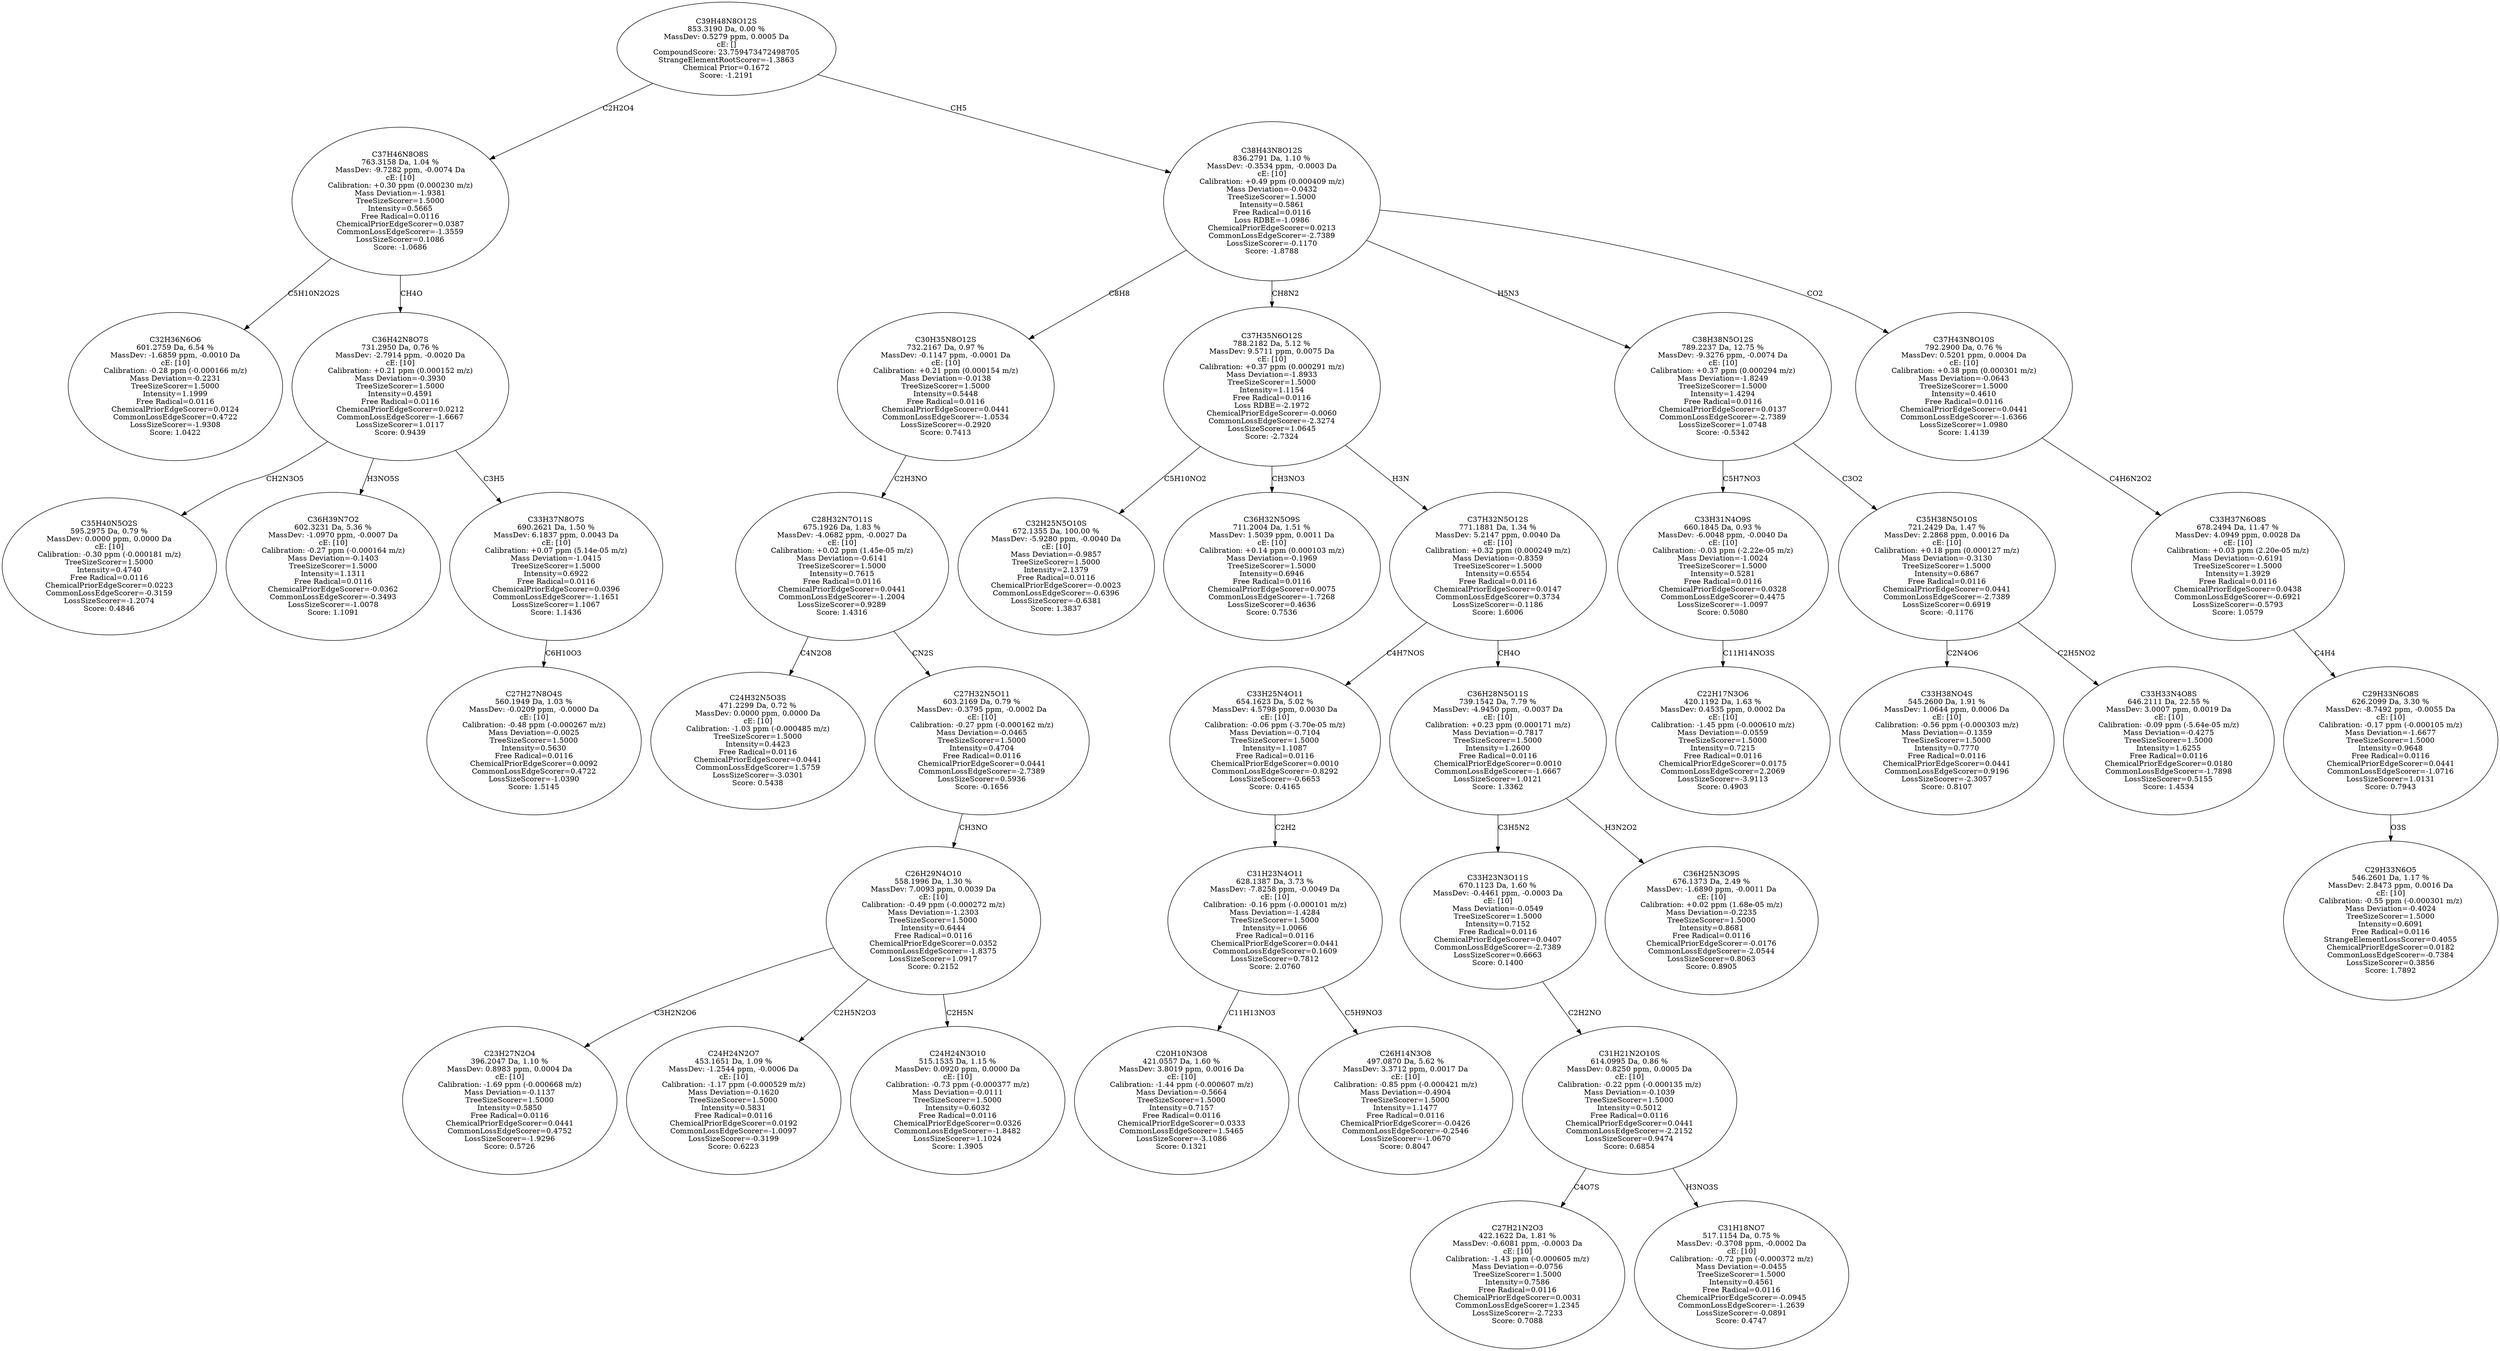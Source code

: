 strict digraph {
v1 [label="C32H36N6O6\n601.2759 Da, 6.54 %\nMassDev: -1.6859 ppm, -0.0010 Da\ncE: [10]\nCalibration: -0.28 ppm (-0.000166 m/z)\nMass Deviation=-0.2231\nTreeSizeScorer=1.5000\nIntensity=1.1999\nFree Radical=0.0116\nChemicalPriorEdgeScorer=0.0124\nCommonLossEdgeScorer=0.4722\nLossSizeScorer=-1.9308\nScore: 1.0422"];
v2 [label="C35H40N5O2S\n595.2975 Da, 0.79 %\nMassDev: 0.0000 ppm, 0.0000 Da\ncE: [10]\nCalibration: -0.30 ppm (-0.000181 m/z)\nTreeSizeScorer=1.5000\nIntensity=0.4740\nFree Radical=0.0116\nChemicalPriorEdgeScorer=0.0223\nCommonLossEdgeScorer=-0.3159\nLossSizeScorer=-1.2074\nScore: 0.4846"];
v3 [label="C36H39N7O2\n602.3231 Da, 5.36 %\nMassDev: -1.0970 ppm, -0.0007 Da\ncE: [10]\nCalibration: -0.27 ppm (-0.000164 m/z)\nMass Deviation=-0.1403\nTreeSizeScorer=1.5000\nIntensity=1.1311\nFree Radical=0.0116\nChemicalPriorEdgeScorer=-0.0362\nCommonLossEdgeScorer=-0.3493\nLossSizeScorer=-1.0078\nScore: 1.1091"];
v4 [label="C27H27N8O4S\n560.1949 Da, 1.03 %\nMassDev: -0.0209 ppm, -0.0000 Da\ncE: [10]\nCalibration: -0.48 ppm (-0.000267 m/z)\nMass Deviation=-0.0025\nTreeSizeScorer=1.5000\nIntensity=0.5630\nFree Radical=0.0116\nChemicalPriorEdgeScorer=0.0092\nCommonLossEdgeScorer=0.4722\nLossSizeScorer=-1.0390\nScore: 1.5145"];
v5 [label="C33H37N8O7S\n690.2621 Da, 1.50 %\nMassDev: 6.1837 ppm, 0.0043 Da\ncE: [10]\nCalibration: +0.07 ppm (5.14e-05 m/z)\nMass Deviation=-1.0415\nTreeSizeScorer=1.5000\nIntensity=0.6922\nFree Radical=0.0116\nChemicalPriorEdgeScorer=0.0396\nCommonLossEdgeScorer=-1.1651\nLossSizeScorer=1.1067\nScore: 1.1436"];
v6 [label="C36H42N8O7S\n731.2950 Da, 0.76 %\nMassDev: -2.7914 ppm, -0.0020 Da\ncE: [10]\nCalibration: +0.21 ppm (0.000152 m/z)\nMass Deviation=-0.3930\nTreeSizeScorer=1.5000\nIntensity=0.4591\nFree Radical=0.0116\nChemicalPriorEdgeScorer=0.0212\nCommonLossEdgeScorer=-1.6667\nLossSizeScorer=1.0117\nScore: 0.9439"];
v7 [label="C37H46N8O8S\n763.3158 Da, 1.04 %\nMassDev: -9.7282 ppm, -0.0074 Da\ncE: [10]\nCalibration: +0.30 ppm (0.000230 m/z)\nMass Deviation=-1.9381\nTreeSizeScorer=1.5000\nIntensity=0.5665\nFree Radical=0.0116\nChemicalPriorEdgeScorer=0.0387\nCommonLossEdgeScorer=-1.3559\nLossSizeScorer=0.1086\nScore: -1.0686"];
v8 [label="C24H32N5O3S\n471.2299 Da, 0.72 %\nMassDev: 0.0000 ppm, 0.0000 Da\ncE: [10]\nCalibration: -1.03 ppm (-0.000485 m/z)\nTreeSizeScorer=1.5000\nIntensity=0.4423\nFree Radical=0.0116\nChemicalPriorEdgeScorer=0.0441\nCommonLossEdgeScorer=1.5759\nLossSizeScorer=-3.0301\nScore: 0.5438"];
v9 [label="C23H27N2O4\n396.2047 Da, 1.10 %\nMassDev: 0.8983 ppm, 0.0004 Da\ncE: [10]\nCalibration: -1.69 ppm (-0.000668 m/z)\nMass Deviation=-0.1137\nTreeSizeScorer=1.5000\nIntensity=0.5850\nFree Radical=0.0116\nChemicalPriorEdgeScorer=0.0441\nCommonLossEdgeScorer=0.4752\nLossSizeScorer=-1.9296\nScore: 0.5726"];
v10 [label="C24H24N2O7\n453.1651 Da, 1.09 %\nMassDev: -1.2544 ppm, -0.0006 Da\ncE: [10]\nCalibration: -1.17 ppm (-0.000529 m/z)\nMass Deviation=-0.1620\nTreeSizeScorer=1.5000\nIntensity=0.5831\nFree Radical=0.0116\nChemicalPriorEdgeScorer=0.0192\nCommonLossEdgeScorer=-1.0097\nLossSizeScorer=-0.3199\nScore: 0.6223"];
v11 [label="C24H24N3O10\n515.1535 Da, 1.15 %\nMassDev: 0.0920 ppm, 0.0000 Da\ncE: [10]\nCalibration: -0.73 ppm (-0.000377 m/z)\nMass Deviation=-0.0111\nTreeSizeScorer=1.5000\nIntensity=0.6032\nFree Radical=0.0116\nChemicalPriorEdgeScorer=0.0326\nCommonLossEdgeScorer=-1.8482\nLossSizeScorer=1.1024\nScore: 1.3905"];
v12 [label="C26H29N4O10\n558.1996 Da, 1.30 %\nMassDev: 7.0093 ppm, 0.0039 Da\ncE: [10]\nCalibration: -0.49 ppm (-0.000272 m/z)\nMass Deviation=-1.2303\nTreeSizeScorer=1.5000\nIntensity=0.6444\nFree Radical=0.0116\nChemicalPriorEdgeScorer=0.0352\nCommonLossEdgeScorer=-1.8375\nLossSizeScorer=1.0917\nScore: 0.2152"];
v13 [label="C27H32N5O11\n603.2169 Da, 0.79 %\nMassDev: -0.3795 ppm, -0.0002 Da\ncE: [10]\nCalibration: -0.27 ppm (-0.000162 m/z)\nMass Deviation=-0.0465\nTreeSizeScorer=1.5000\nIntensity=0.4704\nFree Radical=0.0116\nChemicalPriorEdgeScorer=0.0441\nCommonLossEdgeScorer=-2.7389\nLossSizeScorer=0.5936\nScore: -0.1656"];
v14 [label="C28H32N7O11S\n675.1926 Da, 1.83 %\nMassDev: -4.0682 ppm, -0.0027 Da\ncE: [10]\nCalibration: +0.02 ppm (1.45e-05 m/z)\nMass Deviation=-0.6141\nTreeSizeScorer=1.5000\nIntensity=0.7615\nFree Radical=0.0116\nChemicalPriorEdgeScorer=0.0441\nCommonLossEdgeScorer=-1.2004\nLossSizeScorer=0.9289\nScore: 1.4316"];
v15 [label="C30H35N8O12S\n732.2167 Da, 0.97 %\nMassDev: -0.1147 ppm, -0.0001 Da\ncE: [10]\nCalibration: +0.21 ppm (0.000154 m/z)\nMass Deviation=-0.0138\nTreeSizeScorer=1.5000\nIntensity=0.5448\nFree Radical=0.0116\nChemicalPriorEdgeScorer=0.0441\nCommonLossEdgeScorer=-1.0534\nLossSizeScorer=-0.2920\nScore: 0.7413"];
v16 [label="C32H25N5O10S\n672.1355 Da, 100.00 %\nMassDev: -5.9280 ppm, -0.0040 Da\ncE: [10]\nMass Deviation=-0.9857\nTreeSizeScorer=1.5000\nIntensity=2.1379\nFree Radical=0.0116\nChemicalPriorEdgeScorer=-0.0023\nCommonLossEdgeScorer=-0.6396\nLossSizeScorer=-0.6381\nScore: 1.3837"];
v17 [label="C36H32N5O9S\n711.2004 Da, 1.51 %\nMassDev: 1.5039 ppm, 0.0011 Da\ncE: [10]\nCalibration: +0.14 ppm (0.000103 m/z)\nMass Deviation=-0.1969\nTreeSizeScorer=1.5000\nIntensity=0.6946\nFree Radical=0.0116\nChemicalPriorEdgeScorer=0.0075\nCommonLossEdgeScorer=-1.7268\nLossSizeScorer=0.4636\nScore: 0.7536"];
v18 [label="C20H10N3O8\n421.0557 Da, 1.60 %\nMassDev: 3.8019 ppm, 0.0016 Da\ncE: [10]\nCalibration: -1.44 ppm (-0.000607 m/z)\nMass Deviation=-0.5664\nTreeSizeScorer=1.5000\nIntensity=0.7157\nFree Radical=0.0116\nChemicalPriorEdgeScorer=0.0333\nCommonLossEdgeScorer=1.5465\nLossSizeScorer=-3.1086\nScore: 0.1321"];
v19 [label="C26H14N3O8\n497.0870 Da, 5.62 %\nMassDev: 3.3712 ppm, 0.0017 Da\ncE: [10]\nCalibration: -0.85 ppm (-0.000421 m/z)\nMass Deviation=-0.4904\nTreeSizeScorer=1.5000\nIntensity=1.1477\nFree Radical=0.0116\nChemicalPriorEdgeScorer=-0.0426\nCommonLossEdgeScorer=-0.2546\nLossSizeScorer=-1.0670\nScore: 0.8047"];
v20 [label="C31H23N4O11\n628.1387 Da, 3.73 %\nMassDev: -7.8258 ppm, -0.0049 Da\ncE: [10]\nCalibration: -0.16 ppm (-0.000101 m/z)\nMass Deviation=-1.4284\nTreeSizeScorer=1.5000\nIntensity=1.0066\nFree Radical=0.0116\nChemicalPriorEdgeScorer=0.0441\nCommonLossEdgeScorer=0.1609\nLossSizeScorer=0.7812\nScore: 2.0760"];
v21 [label="C33H25N4O11\n654.1623 Da, 5.02 %\nMassDev: 4.5798 ppm, 0.0030 Da\ncE: [10]\nCalibration: -0.06 ppm (-3.70e-05 m/z)\nMass Deviation=-0.7104\nTreeSizeScorer=1.5000\nIntensity=1.1087\nFree Radical=0.0116\nChemicalPriorEdgeScorer=0.0010\nCommonLossEdgeScorer=-0.8292\nLossSizeScorer=-0.6653\nScore: 0.4165"];
v22 [label="C27H21N2O3\n422.1622 Da, 1.81 %\nMassDev: -0.6081 ppm, -0.0003 Da\ncE: [10]\nCalibration: -1.43 ppm (-0.000605 m/z)\nMass Deviation=-0.0756\nTreeSizeScorer=1.5000\nIntensity=0.7586\nFree Radical=0.0116\nChemicalPriorEdgeScorer=0.0031\nCommonLossEdgeScorer=1.2345\nLossSizeScorer=-2.7233\nScore: 0.7088"];
v23 [label="C31H18NO7\n517.1154 Da, 0.75 %\nMassDev: -0.3708 ppm, -0.0002 Da\ncE: [10]\nCalibration: -0.72 ppm (-0.000372 m/z)\nMass Deviation=-0.0455\nTreeSizeScorer=1.5000\nIntensity=0.4561\nFree Radical=0.0116\nChemicalPriorEdgeScorer=-0.0945\nCommonLossEdgeScorer=-1.2639\nLossSizeScorer=-0.0891\nScore: 0.4747"];
v24 [label="C31H21N2O10S\n614.0995 Da, 0.86 %\nMassDev: 0.8250 ppm, 0.0005 Da\ncE: [10]\nCalibration: -0.22 ppm (-0.000135 m/z)\nMass Deviation=-0.1039\nTreeSizeScorer=1.5000\nIntensity=0.5012\nFree Radical=0.0116\nChemicalPriorEdgeScorer=0.0441\nCommonLossEdgeScorer=-2.2152\nLossSizeScorer=0.9474\nScore: 0.6854"];
v25 [label="C33H23N3O11S\n670.1123 Da, 1.60 %\nMassDev: -0.4461 ppm, -0.0003 Da\ncE: [10]\nMass Deviation=-0.0549\nTreeSizeScorer=1.5000\nIntensity=0.7152\nFree Radical=0.0116\nChemicalPriorEdgeScorer=0.0407\nCommonLossEdgeScorer=-2.7389\nLossSizeScorer=0.6663\nScore: 0.1400"];
v26 [label="C36H25N3O9S\n676.1373 Da, 2.49 %\nMassDev: -1.6890 ppm, -0.0011 Da\ncE: [10]\nCalibration: +0.02 ppm (1.68e-05 m/z)\nMass Deviation=-0.2235\nTreeSizeScorer=1.5000\nIntensity=0.8681\nFree Radical=0.0116\nChemicalPriorEdgeScorer=-0.0176\nCommonLossEdgeScorer=-2.0544\nLossSizeScorer=0.8063\nScore: 0.8905"];
v27 [label="C36H28N5O11S\n739.1542 Da, 7.79 %\nMassDev: -4.9450 ppm, -0.0037 Da\ncE: [10]\nCalibration: +0.23 ppm (0.000171 m/z)\nMass Deviation=-0.7817\nTreeSizeScorer=1.5000\nIntensity=1.2600\nFree Radical=0.0116\nChemicalPriorEdgeScorer=0.0010\nCommonLossEdgeScorer=-1.6667\nLossSizeScorer=1.0121\nScore: 1.3362"];
v28 [label="C37H32N5O12S\n771.1881 Da, 1.34 %\nMassDev: 5.2147 ppm, 0.0040 Da\ncE: [10]\nCalibration: +0.32 ppm (0.000249 m/z)\nMass Deviation=-0.8359\nTreeSizeScorer=1.5000\nIntensity=0.6554\nFree Radical=0.0116\nChemicalPriorEdgeScorer=0.0147\nCommonLossEdgeScorer=0.3734\nLossSizeScorer=-0.1186\nScore: 1.6006"];
v29 [label="C37H35N6O12S\n788.2182 Da, 5.12 %\nMassDev: 9.5711 ppm, 0.0075 Da\ncE: [10]\nCalibration: +0.37 ppm (0.000291 m/z)\nMass Deviation=-1.8933\nTreeSizeScorer=1.5000\nIntensity=1.1154\nFree Radical=0.0116\nLoss RDBE=-2.1972\nChemicalPriorEdgeScorer=-0.0060\nCommonLossEdgeScorer=-2.3274\nLossSizeScorer=1.0645\nScore: -2.7324"];
v30 [label="C22H17N3O6\n420.1192 Da, 1.63 %\nMassDev: 0.4535 ppm, 0.0002 Da\ncE: [10]\nCalibration: -1.45 ppm (-0.000610 m/z)\nMass Deviation=-0.0559\nTreeSizeScorer=1.5000\nIntensity=0.7215\nFree Radical=0.0116\nChemicalPriorEdgeScorer=0.0175\nCommonLossEdgeScorer=2.2069\nLossSizeScorer=-3.9113\nScore: 0.4903"];
v31 [label="C33H31N4O9S\n660.1845 Da, 0.93 %\nMassDev: -6.0048 ppm, -0.0040 Da\ncE: [10]\nCalibration: -0.03 ppm (-2.22e-05 m/z)\nMass Deviation=-1.0024\nTreeSizeScorer=1.5000\nIntensity=0.5281\nFree Radical=0.0116\nChemicalPriorEdgeScorer=0.0328\nCommonLossEdgeScorer=0.4475\nLossSizeScorer=-1.0097\nScore: 0.5080"];
v32 [label="C33H38NO4S\n545.2600 Da, 1.91 %\nMassDev: 1.0644 ppm, 0.0006 Da\ncE: [10]\nCalibration: -0.56 ppm (-0.000303 m/z)\nMass Deviation=-0.1359\nTreeSizeScorer=1.5000\nIntensity=0.7770\nFree Radical=0.0116\nChemicalPriorEdgeScorer=0.0441\nCommonLossEdgeScorer=0.9196\nLossSizeScorer=-2.3057\nScore: 0.8107"];
v33 [label="C33H33N4O8S\n646.2111 Da, 22.55 %\nMassDev: 3.0007 ppm, 0.0019 Da\ncE: [10]\nCalibration: -0.09 ppm (-5.64e-05 m/z)\nMass Deviation=-0.4275\nTreeSizeScorer=1.5000\nIntensity=1.6255\nFree Radical=0.0116\nChemicalPriorEdgeScorer=0.0180\nCommonLossEdgeScorer=-1.7898\nLossSizeScorer=0.5155\nScore: 1.4534"];
v34 [label="C35H38N5O10S\n721.2429 Da, 1.47 %\nMassDev: 2.2868 ppm, 0.0016 Da\ncE: [10]\nCalibration: +0.18 ppm (0.000127 m/z)\nMass Deviation=-0.3130\nTreeSizeScorer=1.5000\nIntensity=0.6867\nFree Radical=0.0116\nChemicalPriorEdgeScorer=0.0441\nCommonLossEdgeScorer=-2.7389\nLossSizeScorer=0.6919\nScore: -0.1176"];
v35 [label="C38H38N5O12S\n789.2237 Da, 12.75 %\nMassDev: -9.3276 ppm, -0.0074 Da\ncE: [10]\nCalibration: +0.37 ppm (0.000294 m/z)\nMass Deviation=-1.8249\nTreeSizeScorer=1.5000\nIntensity=1.4294\nFree Radical=0.0116\nChemicalPriorEdgeScorer=0.0137\nCommonLossEdgeScorer=-2.7389\nLossSizeScorer=1.0748\nScore: -0.5342"];
v36 [label="C29H33N6O5\n546.2601 Da, 1.17 %\nMassDev: 2.8473 ppm, 0.0016 Da\ncE: [10]\nCalibration: -0.55 ppm (-0.000301 m/z)\nMass Deviation=-0.4024\nTreeSizeScorer=1.5000\nIntensity=0.6091\nFree Radical=0.0116\nStrangeElementLossScorer=0.4055\nChemicalPriorEdgeScorer=0.0182\nCommonLossEdgeScorer=-0.7384\nLossSizeScorer=0.3856\nScore: 1.7892"];
v37 [label="C29H33N6O8S\n626.2099 Da, 3.30 %\nMassDev: -8.7492 ppm, -0.0055 Da\ncE: [10]\nCalibration: -0.17 ppm (-0.000105 m/z)\nMass Deviation=-1.6677\nTreeSizeScorer=1.5000\nIntensity=0.9648\nFree Radical=0.0116\nChemicalPriorEdgeScorer=0.0441\nCommonLossEdgeScorer=-1.0716\nLossSizeScorer=1.0131\nScore: 0.7943"];
v38 [label="C33H37N6O8S\n678.2494 Da, 11.47 %\nMassDev: 4.0949 ppm, 0.0028 Da\ncE: [10]\nCalibration: +0.03 ppm (2.20e-05 m/z)\nMass Deviation=-0.6191\nTreeSizeScorer=1.5000\nIntensity=1.3929\nFree Radical=0.0116\nChemicalPriorEdgeScorer=0.0438\nCommonLossEdgeScorer=-0.6921\nLossSizeScorer=-0.5793\nScore: 1.0579"];
v39 [label="C37H43N8O10S\n792.2900 Da, 0.76 %\nMassDev: 0.5201 ppm, 0.0004 Da\ncE: [10]\nCalibration: +0.38 ppm (0.000301 m/z)\nMass Deviation=-0.0643\nTreeSizeScorer=1.5000\nIntensity=0.4610\nFree Radical=0.0116\nChemicalPriorEdgeScorer=0.0441\nCommonLossEdgeScorer=-1.6366\nLossSizeScorer=1.0980\nScore: 1.4139"];
v40 [label="C38H43N8O12S\n836.2791 Da, 1.10 %\nMassDev: -0.3534 ppm, -0.0003 Da\ncE: [10]\nCalibration: +0.49 ppm (0.000409 m/z)\nMass Deviation=-0.0432\nTreeSizeScorer=1.5000\nIntensity=0.5861\nFree Radical=0.0116\nLoss RDBE=-1.0986\nChemicalPriorEdgeScorer=0.0213\nCommonLossEdgeScorer=-2.7389\nLossSizeScorer=-0.1170\nScore: -1.8788"];
v41 [label="C39H48N8O12S\n853.3190 Da, 0.00 %\nMassDev: 0.5279 ppm, 0.0005 Da\ncE: []\nCompoundScore: 23.759473472498705\nStrangeElementRootScorer=-1.3863\nChemical Prior=0.1672\nScore: -1.2191"];
v7 -> v1 [label="C5H10N2O2S"];
v6 -> v2 [label="CH2N3O5"];
v6 -> v3 [label="H3NO5S"];
v5 -> v4 [label="C6H10O3"];
v6 -> v5 [label="C3H5"];
v7 -> v6 [label="CH4O"];
v41 -> v7 [label="C2H2O4"];
v14 -> v8 [label="C4N2O8"];
v12 -> v9 [label="C3H2N2O6"];
v12 -> v10 [label="C2H5N2O3"];
v12 -> v11 [label="C2H5N"];
v13 -> v12 [label="CH3NO"];
v14 -> v13 [label="CN2S"];
v15 -> v14 [label="C2H3NO"];
v40 -> v15 [label="C8H8"];
v29 -> v16 [label="C5H10NO2"];
v29 -> v17 [label="CH3NO3"];
v20 -> v18 [label="C11H13NO3"];
v20 -> v19 [label="C5H9NO3"];
v21 -> v20 [label="C2H2"];
v28 -> v21 [label="C4H7NOS"];
v24 -> v22 [label="C4O7S"];
v24 -> v23 [label="H3NO3S"];
v25 -> v24 [label="C2H2NO"];
v27 -> v25 [label="C3H5N2"];
v27 -> v26 [label="H3N2O2"];
v28 -> v27 [label="CH4O"];
v29 -> v28 [label="H3N"];
v40 -> v29 [label="CH8N2"];
v31 -> v30 [label="C11H14NO3S"];
v35 -> v31 [label="C5H7NO3"];
v34 -> v32 [label="C2N4O6"];
v34 -> v33 [label="C2H5NO2"];
v35 -> v34 [label="C3O2"];
v40 -> v35 [label="H5N3"];
v37 -> v36 [label="O3S"];
v38 -> v37 [label="C4H4"];
v39 -> v38 [label="C4H6N2O2"];
v40 -> v39 [label="CO2"];
v41 -> v40 [label="CH5"];
}